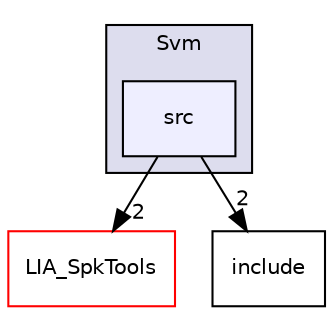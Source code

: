 digraph "LIA_Utils/Svm/src" {
  compound=true
  node [ fontsize="10", fontname="Helvetica"];
  edge [ labelfontsize="10", labelfontname="Helvetica"];
  subgraph clusterdir_4d82f0283948542f6601d1fca7ff757e {
    graph [ bgcolor="#ddddee", pencolor="black", label="Svm" fontname="Helvetica", fontsize="10", URL="dir_4d82f0283948542f6601d1fca7ff757e.html"]
  dir_98bf9cd660ad927e23cfc8513ebfbc42 [shape=box, label="src", style="filled", fillcolor="#eeeeff", pencolor="black", URL="dir_98bf9cd660ad927e23cfc8513ebfbc42.html"];
  }
  dir_7b9f40c7474acebf25e66f966c5b9c6a [shape=box label="LIA_SpkTools" fillcolor="white" style="filled" color="red" URL="dir_7b9f40c7474acebf25e66f966c5b9c6a.html"];
  dir_f275b4ec32fb5009bc0c3f78662fdfc0 [shape=box label="include" URL="dir_f275b4ec32fb5009bc0c3f78662fdfc0.html"];
  dir_98bf9cd660ad927e23cfc8513ebfbc42->dir_7b9f40c7474acebf25e66f966c5b9c6a [headlabel="2", labeldistance=1.5 headhref="dir_000160_000110.html"];
  dir_98bf9cd660ad927e23cfc8513ebfbc42->dir_f275b4ec32fb5009bc0c3f78662fdfc0 [headlabel="2", labeldistance=1.5 headhref="dir_000160_000159.html"];
}
